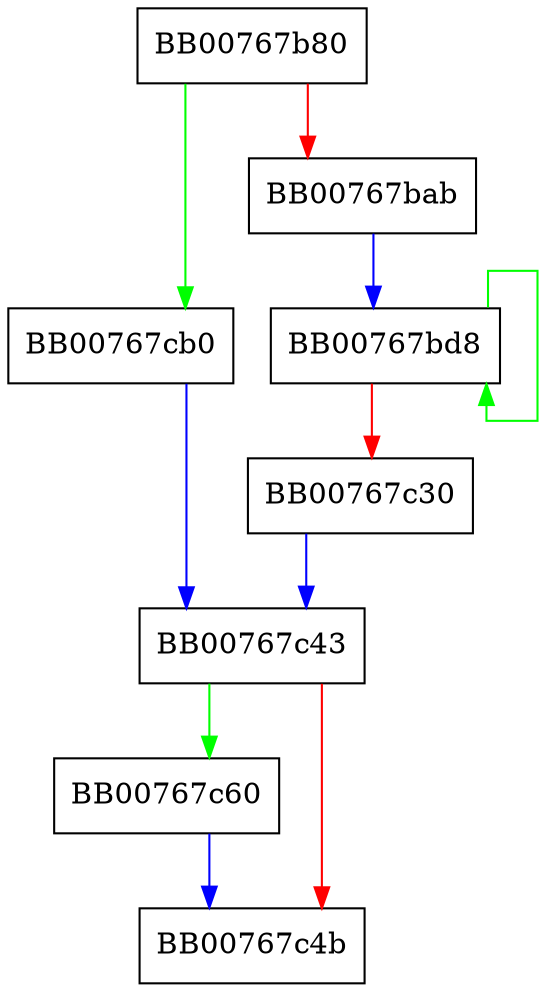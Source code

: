 digraph aria_128_ofb_cipher {
  node [shape="box"];
  graph [splines=ortho];
  BB00767b80 -> BB00767cb0 [color="green"];
  BB00767b80 -> BB00767bab [color="red"];
  BB00767bab -> BB00767bd8 [color="blue"];
  BB00767bd8 -> BB00767bd8 [color="green"];
  BB00767bd8 -> BB00767c30 [color="red"];
  BB00767c30 -> BB00767c43 [color="blue"];
  BB00767c43 -> BB00767c60 [color="green"];
  BB00767c43 -> BB00767c4b [color="red"];
  BB00767c60 -> BB00767c4b [color="blue"];
  BB00767cb0 -> BB00767c43 [color="blue"];
}